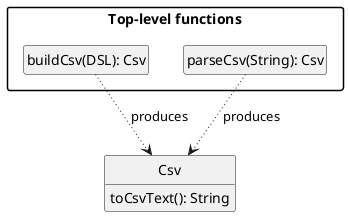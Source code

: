 @startuml
skinparam packageStyle rectangle
hide empty members
hide stereotype
hide circle

class Csv {
    toCsvText(): String
}

package "Top-level functions" {
    class "buildCsv(DSL): Csv" as buildCsv
    class "parseCsv(String): Csv" as parseCsv
}

buildCsv .[dotted].> Csv : produces
parseCsv .[dotted].> Csv : produces

@enduml